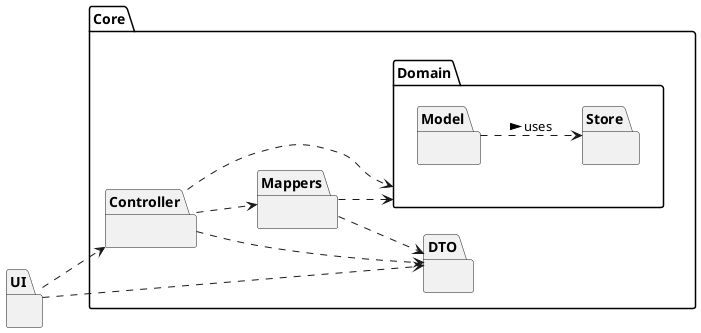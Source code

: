 @startuml
hide empty methods
hide empty attributes
left to right direction
skinparam classAttributeIconSize 0

package Core {

package DTO {}

package Mappers {}

package Domain {

package Store {}

package Model {}

}

package Controller {}

}

package UI {}

UI ..> Controller
UI ..> DTO
Controller ..> Mappers
Controller ..> DTO
Controller ..> Domain
Mappers ..> DTO
Mappers ..> Domain
Model ..> Store : uses >

@enduml